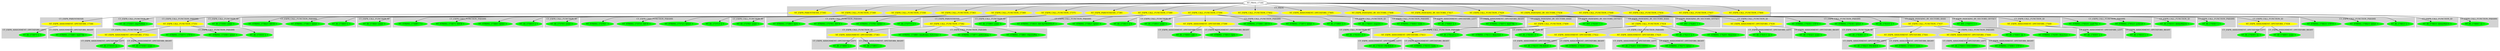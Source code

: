 digraph {

subgraph cluster0 {
 node [style=filled,color=white];
 style=filled;
 color=lightgrey;
 label = "CT_PROG";

"NT_EXPR_PARENTHESIS_17345"
 [fillcolor = yellow]
"NT_EXPR_CALL_FUNCTION_17349"
 [fillcolor = yellow]
"NT_EXPR_CALL_FUNCTION_17358"
 [fillcolor = yellow]
"NT_EXPR_CALL_FUNCTION_17363"
 [fillcolor = yellow]
"NT_EXPR_CALL_FUNCTION_17369"
 [fillcolor = yellow]
"NT_EXPR_CALL_FUNCTION_17375"
 [fillcolor = yellow]
"NT_EXPR_PARENTHESIS_17381"
 [fillcolor = yellow]
"NT_EXPR_CALL_FUNCTION_17389"
 [fillcolor = yellow]
"NT_EXPR_CALL_FUNCTION_17394"
 [fillcolor = yellow]
"NT_EXPR_CALL_FUNCTION_17402"
 [fillcolor = yellow]
"NT_EXPR_ASSIGNMENT_OPETATORS_17405"
 [fillcolor = yellow]
"NT_EXPR_INDEXING_BY_VECTORS_17408"
 [fillcolor = yellow]
"NT_EXPR_INDEXING_BY_VECTORS_17417"
 [fillcolor = yellow]
"NT_EXPR_CALL_FUNCTION_17429"
 [fillcolor = yellow]
"NT_EXPR_INDEXING_BY_VECTORS_17436"
 [fillcolor = yellow]
"NT_EXPR_CALL_FUNCTION_17448"
 [fillcolor = yellow]
"NT_EXPR_CALL_FUNCTION_17454"
 [fillcolor = yellow]
"NT_EXPR_CALL_FUNCTION_17457"
 [fillcolor = yellow]
"NT_EXPR_CALL_FUNCTION_17464"
 [fillcolor = yellow]
}
"NT_PROG_17344"->"NT_EXPR_PARENTHESIS_17345"
subgraph cluster1 {
 node [style=filled,color=white];
 style=filled;
 color=lightgrey;
 label = "CT_EXPR_PARENTHESIS";

"NT_EXPR_ASSIGNMENT_OPETATORS_17346"
 [fillcolor = yellow]
}
"NT_EXPR_PARENTHESIS_17345"->"NT_EXPR_ASSIGNMENT_OPETATORS_17346"
subgraph cluster2 {
 node [style=filled,color=white];
 style=filled;
 color=lightgrey;
 label = "CT_EXPR_ASSIGNMENT_OPETATORS_LEFT";

"NT_ID_17347< x >"
 [fillcolor = green]
}
subgraph cluster3 {
 node [style=filled,color=white];
 style=filled;
 color=lightgrey;
 label = "CT_EXPR_ASSIGNMENT_OPETATORS_RIGHT";

"NT_STRING_17348< fa\xE7ile >"
 [fillcolor = green]
}
"NT_EXPR_ASSIGNMENT_OPETATORS_17346"->"NT_ID_17347< x >"
"NT_EXPR_ASSIGNMENT_OPETATORS_17346"->"NT_STRING_17348< fa\xE7ile >"
"NT_PROG_17344"->"NT_EXPR_CALL_FUNCTION_17349"
subgraph cluster4 {
 node [style=filled,color=white];
 style=filled;
 color=lightgrey;
 label = "CT_EXPR_CALL_FUNCTION_ID";

"NT_ID_17350< charToRaw >"
 [fillcolor = green]
}
subgraph cluster5 {
 node [style=filled,color=white];
 style=filled;
 color=lightgrey;
 label = "CT_EXPR_CALL_FUNCTION_PARAMS";

"NT_EXPR_CALL_FUNCTION_17351"
 [fillcolor = yellow]
}
"NT_EXPR_CALL_FUNCTION_17349"->"NT_ID_17350< charToRaw >"
"NT_EXPR_CALL_FUNCTION_17349"->"NT_EXPR_CALL_FUNCTION_17351"
subgraph cluster6 {
 node [style=filled,color=white];
 style=filled;
 color=lightgrey;
 label = "CT_EXPR_CALL_FUNCTION_ID";

"NT_EXPR_ASSIGNMENT_OPETATORS_17352"
 [fillcolor = yellow]
}
subgraph cluster7 {
 node [style=filled,color=white];
 style=filled;
 color=lightgrey;
 label = "CT_EXPR_CALL_FUNCTION_PARAMS";

"NT_ID_17355< x >"
 [fillcolor = green]
"NT_STRING_17356< latin1 >"
 [fillcolor = green]
"NT_STRING_17357< UTF-8 >"
 [fillcolor = green]
}
"NT_EXPR_CALL_FUNCTION_17351"->"NT_EXPR_ASSIGNMENT_OPETATORS_17352"
subgraph cluster8 {
 node [style=filled,color=white];
 style=filled;
 color=lightgrey;
 label = "CT_EXPR_ASSIGNMENT_OPETATORS_LEFT";

"NT_ID_17353< xx >"
 [fillcolor = green]
}
subgraph cluster9 {
 node [style=filled,color=white];
 style=filled;
 color=lightgrey;
 label = "CT_EXPR_ASSIGNMENT_OPETATORS_RIGHT";

"NT_ID_17354< iconv >"
 [fillcolor = green]
}
"NT_EXPR_ASSIGNMENT_OPETATORS_17352"->"NT_ID_17353< xx >"
"NT_EXPR_ASSIGNMENT_OPETATORS_17352"->"NT_ID_17354< iconv >"
"NT_EXPR_CALL_FUNCTION_17351"->"NT_ID_17355< x >"
"NT_EXPR_CALL_FUNCTION_17351"->"NT_STRING_17356< latin1 >"
"NT_EXPR_CALL_FUNCTION_17351"->"NT_STRING_17357< UTF-8 >"
"NT_PROG_17344"->"NT_EXPR_CALL_FUNCTION_17358"
subgraph cluster10 {
 node [style=filled,color=white];
 style=filled;
 color=lightgrey;
 label = "CT_EXPR_CALL_FUNCTION_ID";

"NT_ID_17359< iconv >"
 [fillcolor = green]
}
subgraph cluster11 {
 node [style=filled,color=white];
 style=filled;
 color=lightgrey;
 label = "CT_EXPR_CALL_FUNCTION_PARAMS";

"NT_ID_17360< x >"
 [fillcolor = green]
"NT_STRING_17361< latin1 >"
 [fillcolor = green]
"NT_STRING_17362< ASCII >"
 [fillcolor = green]
}
"NT_EXPR_CALL_FUNCTION_17358"->"NT_ID_17359< iconv >"
"NT_EXPR_CALL_FUNCTION_17358"->"NT_ID_17360< x >"
"NT_EXPR_CALL_FUNCTION_17358"->"NT_STRING_17361< latin1 >"
"NT_EXPR_CALL_FUNCTION_17358"->"NT_STRING_17362< ASCII >"
"NT_PROG_17344"->"NT_EXPR_CALL_FUNCTION_17363"
subgraph cluster12 {
 node [style=filled,color=white];
 style=filled;
 color=lightgrey;
 label = "CT_EXPR_CALL_FUNCTION_ID";

"NT_ID_17364< iconv >"
 [fillcolor = green]
}
subgraph cluster13 {
 node [style=filled,color=white];
 style=filled;
 color=lightgrey;
 label = "CT_EXPR_CALL_FUNCTION_PARAMS";

"NT_ID_17365< x >"
 [fillcolor = green]
"NT_STRING_17366< latin1 >"
 [fillcolor = green]
"NT_STRING_17367< ASCII >"
 [fillcolor = green]
"NT_STRING_17368< ? >"
 [fillcolor = green]
}
"NT_EXPR_CALL_FUNCTION_17363"->"NT_ID_17364< iconv >"
"NT_EXPR_CALL_FUNCTION_17363"->"NT_ID_17365< x >"
"NT_EXPR_CALL_FUNCTION_17363"->"NT_STRING_17366< latin1 >"
"NT_EXPR_CALL_FUNCTION_17363"->"NT_STRING_17367< ASCII >"
"NT_EXPR_CALL_FUNCTION_17363"->"NT_STRING_17368< ? >"
"NT_PROG_17344"->"NT_EXPR_CALL_FUNCTION_17369"
subgraph cluster14 {
 node [style=filled,color=white];
 style=filled;
 color=lightgrey;
 label = "CT_EXPR_CALL_FUNCTION_ID";

"NT_ID_17370< iconv >"
 [fillcolor = green]
}
subgraph cluster15 {
 node [style=filled,color=white];
 style=filled;
 color=lightgrey;
 label = "CT_EXPR_CALL_FUNCTION_PARAMS";

"NT_ID_17371< x >"
 [fillcolor = green]
"NT_STRING_17372< latin1 >"
 [fillcolor = green]
"NT_STRING_17373< ASCII >"
 [fillcolor = green]
"NT_STRING_17374<  >"
 [fillcolor = green]
}
"NT_EXPR_CALL_FUNCTION_17369"->"NT_ID_17370< iconv >"
"NT_EXPR_CALL_FUNCTION_17369"->"NT_ID_17371< x >"
"NT_EXPR_CALL_FUNCTION_17369"->"NT_STRING_17372< latin1 >"
"NT_EXPR_CALL_FUNCTION_17369"->"NT_STRING_17373< ASCII >"
"NT_EXPR_CALL_FUNCTION_17369"->"NT_STRING_17374<  >"
"NT_PROG_17344"->"NT_EXPR_CALL_FUNCTION_17375"
subgraph cluster16 {
 node [style=filled,color=white];
 style=filled;
 color=lightgrey;
 label = "CT_EXPR_CALL_FUNCTION_ID";

"NT_ID_17376< iconv >"
 [fillcolor = green]
}
subgraph cluster17 {
 node [style=filled,color=white];
 style=filled;
 color=lightgrey;
 label = "CT_EXPR_CALL_FUNCTION_PARAMS";

"NT_ID_17377< x >"
 [fillcolor = green]
"NT_STRING_17378< latin1 >"
 [fillcolor = green]
"NT_STRING_17379< ASCII >"
 [fillcolor = green]
"NT_STRING_17380< byte >"
 [fillcolor = green]
}
"NT_EXPR_CALL_FUNCTION_17375"->"NT_ID_17376< iconv >"
"NT_EXPR_CALL_FUNCTION_17375"->"NT_ID_17377< x >"
"NT_EXPR_CALL_FUNCTION_17375"->"NT_STRING_17378< latin1 >"
"NT_EXPR_CALL_FUNCTION_17375"->"NT_STRING_17379< ASCII >"
"NT_EXPR_CALL_FUNCTION_17375"->"NT_STRING_17380< byte >"
"NT_PROG_17344"->"NT_EXPR_PARENTHESIS_17381"
subgraph cluster18 {
 node [style=filled,color=white];
 style=filled;
 color=lightgrey;
 label = "CT_EXPR_PARENTHESIS";

"NT_EXPR_CALL_FUNCTION_17382"
 [fillcolor = yellow]
}
"NT_EXPR_PARENTHESIS_17381"->"NT_EXPR_CALL_FUNCTION_17382"
subgraph cluster19 {
 node [style=filled,color=white];
 style=filled;
 color=lightgrey;
 label = "CT_EXPR_CALL_FUNCTION_ID";

"NT_EXPR_ASSIGNMENT_OPETATORS_17383"
 [fillcolor = yellow]
}
subgraph cluster20 {
 node [style=filled,color=white];
 style=filled;
 color=lightgrey;
 label = "CT_EXPR_CALL_FUNCTION_PARAMS";

"NT_STRING_17386< Ekstr\xf8m >"
 [fillcolor = green]
"NT_STRING_17387< J\xf6reskog >"
 [fillcolor = green]
"NT_STRING_17388< bi\xdfchen Z\xfcrcher >"
 [fillcolor = green]
}
"NT_EXPR_CALL_FUNCTION_17382"->"NT_EXPR_ASSIGNMENT_OPETATORS_17383"
subgraph cluster21 {
 node [style=filled,color=white];
 style=filled;
 color=lightgrey;
 label = "CT_EXPR_ASSIGNMENT_OPETATORS_LEFT";

"NT_ID_17384< x >"
 [fillcolor = green]
}
subgraph cluster22 {
 node [style=filled,color=white];
 style=filled;
 color=lightgrey;
 label = "CT_EXPR_ASSIGNMENT_OPETATORS_RIGHT";

"NT_ID_17385< c >"
 [fillcolor = green]
}
"NT_EXPR_ASSIGNMENT_OPETATORS_17383"->"NT_ID_17384< x >"
"NT_EXPR_ASSIGNMENT_OPETATORS_17383"->"NT_ID_17385< c >"
"NT_EXPR_CALL_FUNCTION_17382"->"NT_STRING_17386< Ekstr\xf8m >"
"NT_EXPR_CALL_FUNCTION_17382"->"NT_STRING_17387< J\xf6reskog >"
"NT_EXPR_CALL_FUNCTION_17382"->"NT_STRING_17388< bi\xdfchen Z\xfcrcher >"
"NT_PROG_17344"->"NT_EXPR_CALL_FUNCTION_17389"
subgraph cluster23 {
 node [style=filled,color=white];
 style=filled;
 color=lightgrey;
 label = "CT_EXPR_CALL_FUNCTION_ID";

"NT_ID_17390< iconv >"
 [fillcolor = green]
}
subgraph cluster24 {
 node [style=filled,color=white];
 style=filled;
 color=lightgrey;
 label = "CT_EXPR_CALL_FUNCTION_PARAMS";

"NT_ID_17391< x >"
 [fillcolor = green]
"NT_STRING_17392< latin1 >"
 [fillcolor = green]
"NT_STRING_17393< ASCII//TRANSLIT >"
 [fillcolor = green]
}
"NT_EXPR_CALL_FUNCTION_17389"->"NT_ID_17390< iconv >"
"NT_EXPR_CALL_FUNCTION_17389"->"NT_ID_17391< x >"
"NT_EXPR_CALL_FUNCTION_17389"->"NT_STRING_17392< latin1 >"
"NT_EXPR_CALL_FUNCTION_17389"->"NT_STRING_17393< ASCII//TRANSLIT >"
"NT_PROG_17344"->"NT_EXPR_CALL_FUNCTION_17394"
subgraph cluster25 {
 node [style=filled,color=white];
 style=filled;
 color=lightgrey;
 label = "CT_EXPR_CALL_FUNCTION_ID";

"NT_ID_17395< iconv >"
 [fillcolor = green]
}
subgraph cluster26 {
 node [style=filled,color=white];
 style=filled;
 color=lightgrey;
 label = "CT_EXPR_CALL_FUNCTION_PARAMS";

"NT_ID_17396< x >"
 [fillcolor = green]
"NT_STRING_17397< latin1 >"
 [fillcolor = green]
"NT_STRING_17398< ASCII >"
 [fillcolor = green]
"NT_EXPR_ASSIGNMENT_OPETATORS_17399"
 [fillcolor = yellow]
}
"NT_EXPR_CALL_FUNCTION_17394"->"NT_ID_17395< iconv >"
"NT_EXPR_CALL_FUNCTION_17394"->"NT_ID_17396< x >"
"NT_EXPR_CALL_FUNCTION_17394"->"NT_STRING_17397< latin1 >"
"NT_EXPR_CALL_FUNCTION_17394"->"NT_STRING_17398< ASCII >"
"NT_EXPR_CALL_FUNCTION_17394"->"NT_EXPR_ASSIGNMENT_OPETATORS_17399"
subgraph cluster27 {
 node [style=filled,color=white];
 style=filled;
 color=lightgrey;
 label = "CT_EXPR_ASSIGNMENT_OPETATORS_LEFT";

"NT_ID_17400< sub >"
 [fillcolor = green]
}
subgraph cluster28 {
 node [style=filled,color=white];
 style=filled;
 color=lightgrey;
 label = "CT_EXPR_ASSIGNMENT_OPETATORS_RIGHT";

"NT_STRING_17401< byte >"
 [fillcolor = green]
}
"NT_EXPR_ASSIGNMENT_OPETATORS_17399"->"NT_ID_17400< sub >"
"NT_EXPR_ASSIGNMENT_OPETATORS_17399"->"NT_STRING_17401< byte >"
"NT_PROG_17344"->"NT_EXPR_CALL_FUNCTION_17402"
subgraph cluster29 {
 node [style=filled,color=white];
 style=filled;
 color=lightgrey;
 label = "CT_EXPR_CALL_FUNCTION_ID";

"NT_ID_17403< require >"
 [fillcolor = green]
}
subgraph cluster30 {
 node [style=filled,color=white];
 style=filled;
 color=lightgrey;
 label = "CT_EXPR_CALL_FUNCTION_PARAMS";

"NT_STRING_17404< tools >"
 [fillcolor = green]
}
"NT_EXPR_CALL_FUNCTION_17402"->"NT_ID_17403< require >"
"NT_EXPR_CALL_FUNCTION_17402"->"NT_STRING_17404< tools >"
"NT_PROG_17344"->"NT_EXPR_ASSIGNMENT_OPETATORS_17405"
subgraph cluster31 {
 node [style=filled,color=white];
 style=filled;
 color=lightgrey;
 label = "CT_EXPR_ASSIGNMENT_OPETATORS_LEFT";

"NT_ID_17406< x >"
 [fillcolor = green]
}
subgraph cluster32 {
 node [style=filled,color=white];
 style=filled;
 color=lightgrey;
 label = "CT_EXPR_ASSIGNMENT_OPETATORS_RIGHT";

"NT_STRING_17407< fa\xE7ile >"
 [fillcolor = green]
}
"NT_EXPR_ASSIGNMENT_OPETATORS_17405"->"NT_ID_17406< x >"
"NT_EXPR_ASSIGNMENT_OPETATORS_17405"->"NT_STRING_17407< fa\xE7ile >"
"NT_PROG_17344"->"NT_EXPR_INDEXING_BY_VECTORS_17408"
subgraph cluster33 {
 node [style=filled,color=white];
 style=filled;
 color=lightgrey;
 label = "CT_EXPR_INDEXING_BY_VECTORS_BASE";

"NT_EXPR_CALL_FUNCTION_17409"
 [fillcolor = yellow]
}
subgraph cluster34 {
 node [style=filled,color=white];
 style=filled;
 color=lightgrey;
 label = "CT_EXPR_INDEXING_BY_VECTORS_OFFSET";

"NT_INT_17416< 1 >"
 [fillcolor = green]
}
"NT_EXPR_INDEXING_BY_VECTORS_17408"->"NT_EXPR_CALL_FUNCTION_17409"
subgraph cluster35 {
 node [style=filled,color=white];
 style=filled;
 color=lightgrey;
 label = "CT_EXPR_CALL_FUNCTION_ID";

"NT_ID_17410< .C >"
 [fillcolor = green]
}
subgraph cluster36 {
 node [style=filled,color=white];
 style=filled;
 color=lightgrey;
 label = "CT_EXPR_CALL_FUNCTION_PARAMS";

"NT_STRING_17411< Renctest >"
 [fillcolor = green]
"NT_ID_17412< x >"
 [fillcolor = green]
"NT_EXPR_ASSIGNMENT_OPETATORS_17413"
 [fillcolor = yellow]
}
"NT_EXPR_CALL_FUNCTION_17409"->"NT_ID_17410< .C >"
"NT_EXPR_CALL_FUNCTION_17409"->"NT_STRING_17411< Renctest >"
"NT_EXPR_CALL_FUNCTION_17409"->"NT_ID_17412< x >"
"NT_EXPR_CALL_FUNCTION_17409"->"NT_EXPR_ASSIGNMENT_OPETATORS_17413"
subgraph cluster37 {
 node [style=filled,color=white];
 style=filled;
 color=lightgrey;
 label = "CT_EXPR_ASSIGNMENT_OPETATORS_LEFT";

"NT_ID_17414< PACKAGE >"
 [fillcolor = green]
}
subgraph cluster38 {
 node [style=filled,color=white];
 style=filled;
 color=lightgrey;
 label = "CT_EXPR_ASSIGNMENT_OPETATORS_RIGHT";

"NT_STRING_17415< tools >"
 [fillcolor = green]
}
"NT_EXPR_ASSIGNMENT_OPETATORS_17413"->"NT_ID_17414< PACKAGE >"
"NT_EXPR_ASSIGNMENT_OPETATORS_17413"->"NT_STRING_17415< tools >"
"NT_EXPR_INDEXING_BY_VECTORS_17408"->"NT_INT_17416< 1 >"
"NT_PROG_17344"->"NT_EXPR_INDEXING_BY_VECTORS_17417"
subgraph cluster39 {
 node [style=filled,color=white];
 style=filled;
 color=lightgrey;
 label = "CT_EXPR_INDEXING_BY_VECTORS_BASE";

"NT_EXPR_CALL_FUNCTION_17418"
 [fillcolor = yellow]
}
subgraph cluster40 {
 node [style=filled,color=white];
 style=filled;
 color=lightgrey;
 label = "CT_EXPR_INDEXING_BY_VECTORS_OFFSET";

"NT_INT_17428< 1 >"
 [fillcolor = green]
}
"NT_EXPR_INDEXING_BY_VECTORS_17417"->"NT_EXPR_CALL_FUNCTION_17418"
subgraph cluster41 {
 node [style=filled,color=white];
 style=filled;
 color=lightgrey;
 label = "CT_EXPR_CALL_FUNCTION_ID";

"NT_ID_17419< .C >"
 [fillcolor = green]
}
subgraph cluster42 {
 node [style=filled,color=white];
 style=filled;
 color=lightgrey;
 label = "CT_EXPR_CALL_FUNCTION_PARAMS";

"NT_STRING_17420< Renctest >"
 [fillcolor = green]
"NT_ID_17421< x >"
 [fillcolor = green]
"NT_EXPR_ASSIGNMENT_OPETATORS_17422"
 [fillcolor = yellow]
"NT_EXPR_ASSIGNMENT_OPETATORS_17425"
 [fillcolor = yellow]
}
"NT_EXPR_CALL_FUNCTION_17418"->"NT_ID_17419< .C >"
"NT_EXPR_CALL_FUNCTION_17418"->"NT_STRING_17420< Renctest >"
"NT_EXPR_CALL_FUNCTION_17418"->"NT_ID_17421< x >"
"NT_EXPR_CALL_FUNCTION_17418"->"NT_EXPR_ASSIGNMENT_OPETATORS_17422"
subgraph cluster43 {
 node [style=filled,color=white];
 style=filled;
 color=lightgrey;
 label = "CT_EXPR_ASSIGNMENT_OPETATORS_LEFT";

"NT_ID_17423< PACKAGE >"
 [fillcolor = green]
}
subgraph cluster44 {
 node [style=filled,color=white];
 style=filled;
 color=lightgrey;
 label = "CT_EXPR_ASSIGNMENT_OPETATORS_RIGHT";

"NT_STRING_17424< tools >"
 [fillcolor = green]
}
"NT_EXPR_ASSIGNMENT_OPETATORS_17422"->"NT_ID_17423< PACKAGE >"
"NT_EXPR_ASSIGNMENT_OPETATORS_17422"->"NT_STRING_17424< tools >"
"NT_EXPR_CALL_FUNCTION_17418"->"NT_EXPR_ASSIGNMENT_OPETATORS_17425"
subgraph cluster45 {
 node [style=filled,color=white];
 style=filled;
 color=lightgrey;
 label = "CT_EXPR_ASSIGNMENT_OPETATORS_LEFT";

"NT_ID_17426< ENCODING >"
 [fillcolor = green]
}
subgraph cluster46 {
 node [style=filled,color=white];
 style=filled;
 color=lightgrey;
 label = "CT_EXPR_ASSIGNMENT_OPETATORS_RIGHT";

"NT_STRING_17427< latin1 >"
 [fillcolor = green]
}
"NT_EXPR_ASSIGNMENT_OPETATORS_17425"->"NT_ID_17426< ENCODING >"
"NT_EXPR_ASSIGNMENT_OPETATORS_17425"->"NT_STRING_17427< latin1 >"
"NT_EXPR_INDEXING_BY_VECTORS_17417"->"NT_INT_17428< 1 >"
"NT_PROG_17344"->"NT_EXPR_CALL_FUNCTION_17429"
subgraph cluster47 {
 node [style=filled,color=white];
 style=filled;
 color=lightgrey;
 label = "CT_EXPR_CALL_FUNCTION_ID";

"NT_EXPR_ASSIGNMENT_OPETATORS_17430"
 [fillcolor = yellow]
}
subgraph cluster48 {
 node [style=filled,color=white];
 style=filled;
 color=lightgrey;
 label = "CT_EXPR_CALL_FUNCTION_PARAMS";

"NT_ID_17433< x >"
 [fillcolor = green]
"NT_STRING_17434< latin1 >"
 [fillcolor = green]
"NT_STRING_17435< UTF-8 >"
 [fillcolor = green]
}
"NT_EXPR_CALL_FUNCTION_17429"->"NT_EXPR_ASSIGNMENT_OPETATORS_17430"
subgraph cluster49 {
 node [style=filled,color=white];
 style=filled;
 color=lightgrey;
 label = "CT_EXPR_ASSIGNMENT_OPETATORS_LEFT";

"NT_ID_17431< xx >"
 [fillcolor = green]
}
subgraph cluster50 {
 node [style=filled,color=white];
 style=filled;
 color=lightgrey;
 label = "CT_EXPR_ASSIGNMENT_OPETATORS_RIGHT";

"NT_ID_17432< iconv >"
 [fillcolor = green]
}
"NT_EXPR_ASSIGNMENT_OPETATORS_17430"->"NT_ID_17431< xx >"
"NT_EXPR_ASSIGNMENT_OPETATORS_17430"->"NT_ID_17432< iconv >"
"NT_EXPR_CALL_FUNCTION_17429"->"NT_ID_17433< x >"
"NT_EXPR_CALL_FUNCTION_17429"->"NT_STRING_17434< latin1 >"
"NT_EXPR_CALL_FUNCTION_17429"->"NT_STRING_17435< UTF-8 >"
"NT_PROG_17344"->"NT_EXPR_INDEXING_BY_VECTORS_17436"
subgraph cluster51 {
 node [style=filled,color=white];
 style=filled;
 color=lightgrey;
 label = "CT_EXPR_INDEXING_BY_VECTORS_BASE";

"NT_EXPR_CALL_FUNCTION_17437"
 [fillcolor = yellow]
}
subgraph cluster52 {
 node [style=filled,color=white];
 style=filled;
 color=lightgrey;
 label = "CT_EXPR_INDEXING_BY_VECTORS_OFFSET";

"NT_INT_17447< 1 >"
 [fillcolor = green]
}
"NT_EXPR_INDEXING_BY_VECTORS_17436"->"NT_EXPR_CALL_FUNCTION_17437"
subgraph cluster53 {
 node [style=filled,color=white];
 style=filled;
 color=lightgrey;
 label = "CT_EXPR_CALL_FUNCTION_ID";

"NT_ID_17438< .C >"
 [fillcolor = green]
}
subgraph cluster54 {
 node [style=filled,color=white];
 style=filled;
 color=lightgrey;
 label = "CT_EXPR_CALL_FUNCTION_PARAMS";

"NT_STRING_17439< Renctest >"
 [fillcolor = green]
"NT_ID_17440< xx >"
 [fillcolor = green]
"NT_EXPR_ASSIGNMENT_OPETATORS_17441"
 [fillcolor = yellow]
"NT_EXPR_ASSIGNMENT_OPETATORS_17444"
 [fillcolor = yellow]
}
"NT_EXPR_CALL_FUNCTION_17437"->"NT_ID_17438< .C >"
"NT_EXPR_CALL_FUNCTION_17437"->"NT_STRING_17439< Renctest >"
"NT_EXPR_CALL_FUNCTION_17437"->"NT_ID_17440< xx >"
"NT_EXPR_CALL_FUNCTION_17437"->"NT_EXPR_ASSIGNMENT_OPETATORS_17441"
subgraph cluster55 {
 node [style=filled,color=white];
 style=filled;
 color=lightgrey;
 label = "CT_EXPR_ASSIGNMENT_OPETATORS_LEFT";

"NT_ID_17442< PACKAGE >"
 [fillcolor = green]
}
subgraph cluster56 {
 node [style=filled,color=white];
 style=filled;
 color=lightgrey;
 label = "CT_EXPR_ASSIGNMENT_OPETATORS_RIGHT";

"NT_STRING_17443< tools >"
 [fillcolor = green]
}
"NT_EXPR_ASSIGNMENT_OPETATORS_17441"->"NT_ID_17442< PACKAGE >"
"NT_EXPR_ASSIGNMENT_OPETATORS_17441"->"NT_STRING_17443< tools >"
"NT_EXPR_CALL_FUNCTION_17437"->"NT_EXPR_ASSIGNMENT_OPETATORS_17444"
subgraph cluster57 {
 node [style=filled,color=white];
 style=filled;
 color=lightgrey;
 label = "CT_EXPR_ASSIGNMENT_OPETATORS_LEFT";

"NT_ID_17445< ENCODING >"
 [fillcolor = green]
}
subgraph cluster58 {
 node [style=filled,color=white];
 style=filled;
 color=lightgrey;
 label = "CT_EXPR_ASSIGNMENT_OPETATORS_RIGHT";

"NT_STRING_17446< UTF-8 >"
 [fillcolor = green]
}
"NT_EXPR_ASSIGNMENT_OPETATORS_17444"->"NT_ID_17445< ENCODING >"
"NT_EXPR_ASSIGNMENT_OPETATORS_17444"->"NT_STRING_17446< UTF-8 >"
"NT_EXPR_INDEXING_BY_VECTORS_17436"->"NT_INT_17447< 1 >"
"NT_PROG_17344"->"NT_EXPR_CALL_FUNCTION_17448"
subgraph cluster59 {
 node [style=filled,color=white];
 style=filled;
 color=lightgrey;
 label = "CT_EXPR_CALL_FUNCTION_ID";

"NT_EXPR_ASSIGNMENT_OPETATORS_17449"
 [fillcolor = yellow]
}
subgraph cluster60 {
 node [style=filled,color=white];
 style=filled;
 color=lightgrey;
 label = "CT_EXPR_CALL_FUNCTION_PARAMS";

"NT_STRING_17452< a{bc}d >"
 [fillcolor = green]
"NT_STRING_17453< {a\xE7b} >"
 [fillcolor = green]
}
"NT_EXPR_CALL_FUNCTION_17448"->"NT_EXPR_ASSIGNMENT_OPETATORS_17449"
subgraph cluster61 {
 node [style=filled,color=white];
 style=filled;
 color=lightgrey;
 label = "CT_EXPR_ASSIGNMENT_OPETATORS_LEFT";

"NT_ID_17450< x >"
 [fillcolor = green]
}
subgraph cluster62 {
 node [style=filled,color=white];
 style=filled;
 color=lightgrey;
 label = "CT_EXPR_ASSIGNMENT_OPETATORS_RIGHT";

"NT_ID_17451< c >"
 [fillcolor = green]
}
"NT_EXPR_ASSIGNMENT_OPETATORS_17449"->"NT_ID_17450< x >"
"NT_EXPR_ASSIGNMENT_OPETATORS_17449"->"NT_ID_17451< c >"
"NT_EXPR_CALL_FUNCTION_17448"->"NT_STRING_17452< a{bc}d >"
"NT_EXPR_CALL_FUNCTION_17448"->"NT_STRING_17453< {a\xE7b} >"
"NT_PROG_17344"->"NT_EXPR_CALL_FUNCTION_17454"
subgraph cluster63 {
 node [style=filled,color=white];
 style=filled;
 color=lightgrey;
 label = "CT_EXPR_CALL_FUNCTION_ID";

"NT_ID_17455< delimMatch >"
 [fillcolor = green]
}
subgraph cluster64 {
 node [style=filled,color=white];
 style=filled;
 color=lightgrey;
 label = "CT_EXPR_CALL_FUNCTION_PARAMS";

"NT_ID_17456< x >"
 [fillcolor = green]
}
"NT_EXPR_CALL_FUNCTION_17454"->"NT_ID_17455< delimMatch >"
"NT_EXPR_CALL_FUNCTION_17454"->"NT_ID_17456< x >"
"NT_PROG_17344"->"NT_EXPR_CALL_FUNCTION_17457"
subgraph cluster65 {
 node [style=filled,color=white];
 style=filled;
 color=lightgrey;
 label = "CT_EXPR_CALL_FUNCTION_ID";

"NT_EXPR_ASSIGNMENT_OPETATORS_17458"
 [fillcolor = yellow]
}
subgraph cluster66 {
 node [style=filled,color=white];
 style=filled;
 color=lightgrey;
 label = "CT_EXPR_CALL_FUNCTION_PARAMS";

"NT_ID_17461< x >"
 [fillcolor = green]
"NT_STRING_17462< latin1 >"
 [fillcolor = green]
"NT_STRING_17463< UTF-8 >"
 [fillcolor = green]
}
"NT_EXPR_CALL_FUNCTION_17457"->"NT_EXPR_ASSIGNMENT_OPETATORS_17458"
subgraph cluster67 {
 node [style=filled,color=white];
 style=filled;
 color=lightgrey;
 label = "CT_EXPR_ASSIGNMENT_OPETATORS_LEFT";

"NT_ID_17459< xx >"
 [fillcolor = green]
}
subgraph cluster68 {
 node [style=filled,color=white];
 style=filled;
 color=lightgrey;
 label = "CT_EXPR_ASSIGNMENT_OPETATORS_RIGHT";

"NT_ID_17460< iconv >"
 [fillcolor = green]
}
"NT_EXPR_ASSIGNMENT_OPETATORS_17458"->"NT_ID_17459< xx >"
"NT_EXPR_ASSIGNMENT_OPETATORS_17458"->"NT_ID_17460< iconv >"
"NT_EXPR_CALL_FUNCTION_17457"->"NT_ID_17461< x >"
"NT_EXPR_CALL_FUNCTION_17457"->"NT_STRING_17462< latin1 >"
"NT_EXPR_CALL_FUNCTION_17457"->"NT_STRING_17463< UTF-8 >"
"NT_PROG_17344"->"NT_EXPR_CALL_FUNCTION_17464"
subgraph cluster69 {
 node [style=filled,color=white];
 style=filled;
 color=lightgrey;
 label = "CT_EXPR_CALL_FUNCTION_ID";

"NT_ID_17465< delimMatch >"
 [fillcolor = green]
}
subgraph cluster70 {
 node [style=filled,color=white];
 style=filled;
 color=lightgrey;
 label = "CT_EXPR_CALL_FUNCTION_PARAMS";

"NT_ID_17466< xx >"
 [fillcolor = green]
}
"NT_EXPR_CALL_FUNCTION_17464"->"NT_ID_17465< delimMatch >"
"NT_EXPR_CALL_FUNCTION_17464"->"NT_ID_17466< xx >"
}
